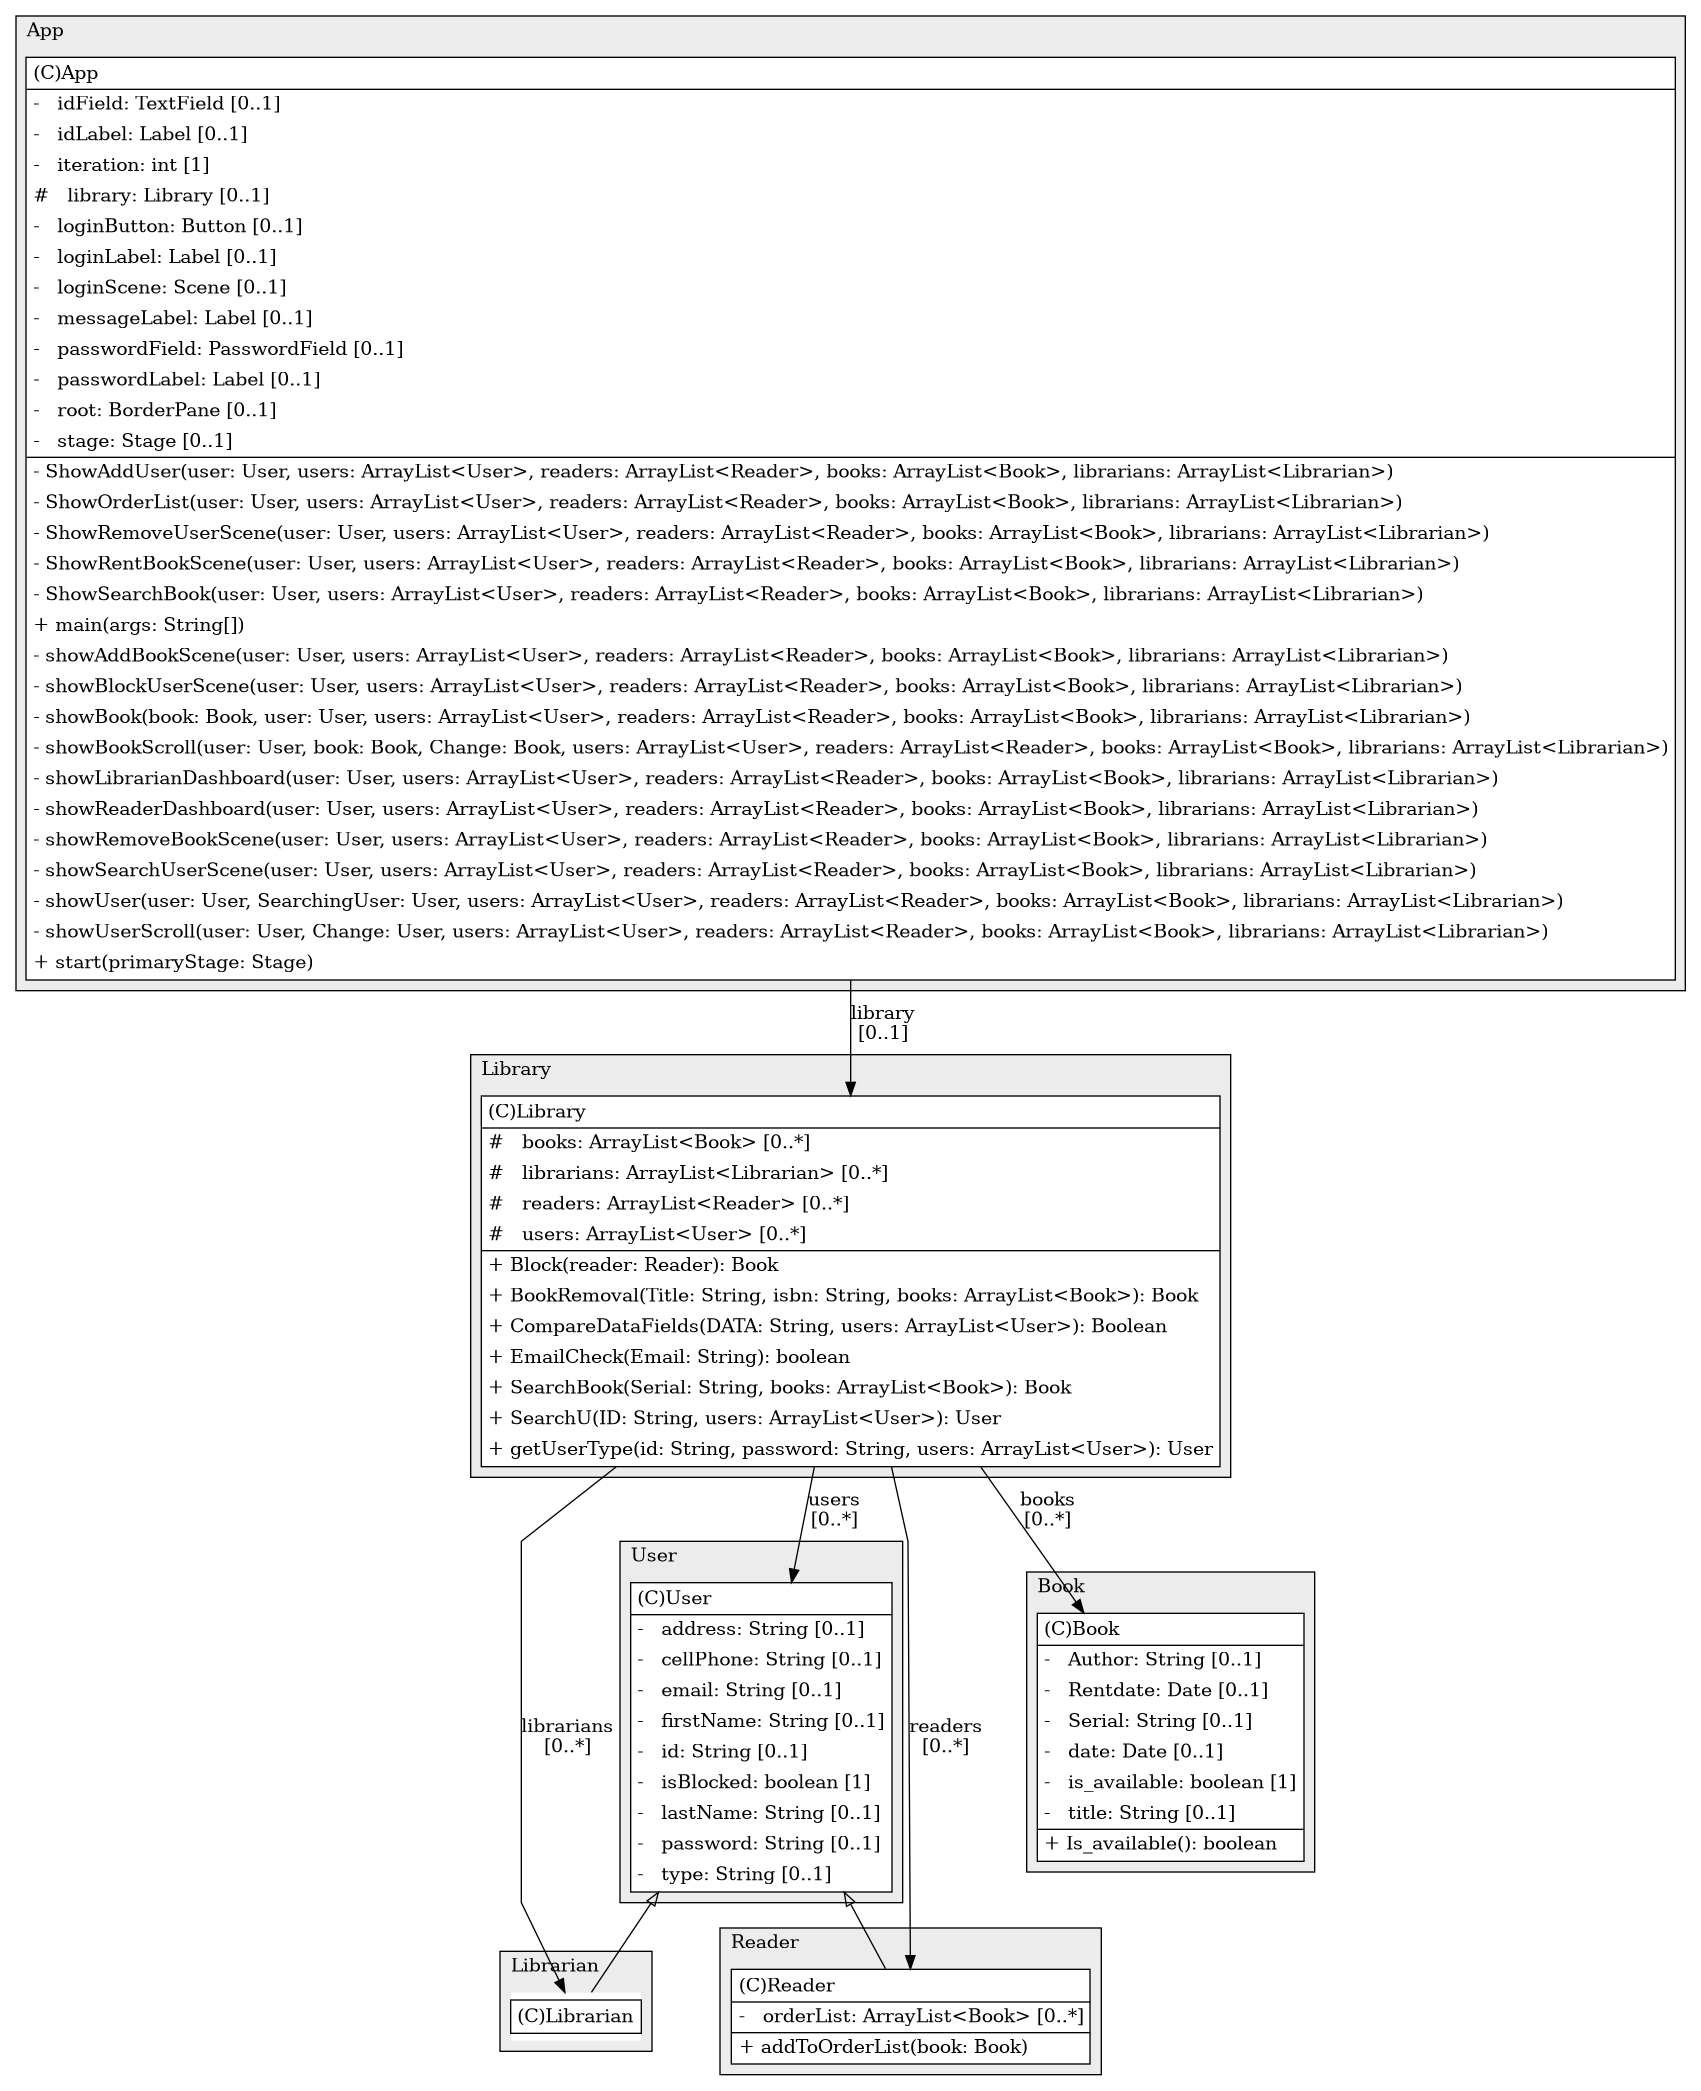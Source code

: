 @startuml

/' diagram meta data start
config=StructureConfiguration;
{
  "projectClassification": {
    "searchMode": "OpenProject", // OpenProject, AllProjects
    "includedProjects": "",
    "pathEndKeywords": "*.impl",
    "isClientPath": "",
    "isClientName": "",
    "isTestPath": "",
    "isTestName": "",
    "isMappingPath": "",
    "isMappingName": "",
    "isDataAccessPath": "",
    "isDataAccessName": "",
    "isDataStructurePath": "",
    "isDataStructureName": "",
    "isInterfaceStructuresPath": "",
    "isInterfaceStructuresName": "",
    "isEntryPointPath": "",
    "isEntryPointName": "",
    "treatFinalFieldsAsMandatory": false
  },
  "graphRestriction": {
    "classPackageExcludeFilter": "",
    "classPackageIncludeFilter": "",
    "classNameExcludeFilter": "",
    "classNameIncludeFilter": "",
    "methodNameExcludeFilter": "",
    "methodNameIncludeFilter": "",
    "removeByInheritance": "", // inheritance/annotation based filtering is done in a second step
    "removeByAnnotation": "",
    "removeByClassPackage": "", // cleanup the graph after inheritance/annotation based filtering is done
    "removeByClassName": "",
    "cutMappings": false,
    "cutEnum": true,
    "cutTests": true,
    "cutClient": true,
    "cutDataAccess": false,
    "cutInterfaceStructures": false,
    "cutDataStructures": false,
    "cutGetterAndSetter": true,
    "cutConstructors": true
  },
  "graphTraversal": {
    "forwardDepth": 3,
    "backwardDepth": 3,
    "classPackageExcludeFilter": "",
    "classPackageIncludeFilter": "",
    "classNameExcludeFilter": "",
    "classNameIncludeFilter": "",
    "methodNameExcludeFilter": "",
    "methodNameIncludeFilter": "",
    "hideMappings": false,
    "hideDataStructures": false,
    "hidePrivateMethods": true,
    "hideInterfaceCalls": true, // indirection: implementation -> interface (is hidden) -> implementation
    "onlyShowApplicationEntryPoints": false, // root node is included
    "useMethodCallsForStructureDiagram": "ForwardOnly" // ForwardOnly, BothDirections, No
  },
  "details": {
    "aggregation": "GroupByClass", // ByClass, GroupByClass, None
    "showClassGenericTypes": true,
    "showMethods": true,
    "showMethodParameterNames": true,
    "showMethodParameterTypes": true,
    "showMethodReturnType": true,
    "showPackageLevels": 2,
    "showDetailedClassStructure": true
  },
  "rootClass": "Library",
  "extensionCallbackMethod": "" // qualified.class.name#methodName - signature: public static String method(String)
}
diagram meta data end '/



digraph g {
    rankdir="TB"
    splines=polyline
    

'nodes 
subgraph cluster_1478241800 { 
   	label=Librarian
	labeljust=l
	fillcolor="#ececec"
	style=filled
   
   Librarian1478241800[
	label=<<TABLE BORDER="1" CELLBORDER="0" CELLPADDING="4" CELLSPACING="0">
<TR><TD ALIGN="LEFT" >(C)Librarian</TD></TR>
</TABLE>>
	style=filled
	margin=0
	shape=plaintext
	fillcolor="#FFFFFF"
];
} 

subgraph cluster_1830861979 { 
   	label=Library
	labeljust=l
	fillcolor="#ececec"
	style=filled
   
   Library1830861979[
	label=<<TABLE BORDER="1" CELLBORDER="0" CELLPADDING="4" CELLSPACING="0">
<TR><TD ALIGN="LEFT" >(C)Library</TD></TR>
<HR/>
<TR><TD ALIGN="LEFT" >#   books: ArrayList&lt;Book&gt; [0..*]</TD></TR>
<TR><TD ALIGN="LEFT" >#   librarians: ArrayList&lt;Librarian&gt; [0..*]</TD></TR>
<TR><TD ALIGN="LEFT" >#   readers: ArrayList&lt;Reader&gt; [0..*]</TD></TR>
<TR><TD ALIGN="LEFT" >#   users: ArrayList&lt;User&gt; [0..*]</TD></TR>
<HR/>
<TR><TD ALIGN="LEFT" >+ Block(reader: Reader): Book</TD></TR>
<TR><TD ALIGN="LEFT" >+ BookRemoval(Title: String, isbn: String, books: ArrayList&lt;Book&gt;): Book</TD></TR>
<TR><TD ALIGN="LEFT" >+ CompareDataFields(DATA: String, users: ArrayList&lt;User&gt;): Boolean</TD></TR>
<TR><TD ALIGN="LEFT" >+ EmailCheck(Email: String): boolean</TD></TR>
<TR><TD ALIGN="LEFT" >+ SearchBook(Serial: String, books: ArrayList&lt;Book&gt;): Book</TD></TR>
<TR><TD ALIGN="LEFT" >+ SearchU(ID: String, users: ArrayList&lt;User&gt;): User</TD></TR>
<TR><TD ALIGN="LEFT" >+ getUserType(id: String, password: String, users: ArrayList&lt;User&gt;): User</TD></TR>
</TABLE>>
	style=filled
	margin=0
	shape=plaintext
	fillcolor="#FFFFFF"
];
} 

subgraph cluster_1851112221 { 
   	label=Reader
	labeljust=l
	fillcolor="#ececec"
	style=filled
   
   Reader1851112221[
	label=<<TABLE BORDER="1" CELLBORDER="0" CELLPADDING="4" CELLSPACING="0">
<TR><TD ALIGN="LEFT" >(C)Reader</TD></TR>
<HR/>
<TR><TD ALIGN="LEFT" >-   orderList: ArrayList&lt;Book&gt; [0..*]</TD></TR>
<HR/>
<TR><TD ALIGN="LEFT" >+ addToOrderList(book: Book)</TD></TR>
</TABLE>>
	style=filled
	margin=0
	shape=plaintext
	fillcolor="#FFFFFF"
];
} 

subgraph cluster_2076425 { 
   	label=Book
	labeljust=l
	fillcolor="#ececec"
	style=filled
   
   Book2076425[
	label=<<TABLE BORDER="1" CELLBORDER="0" CELLPADDING="4" CELLSPACING="0">
<TR><TD ALIGN="LEFT" >(C)Book</TD></TR>
<HR/>
<TR><TD ALIGN="LEFT" >-   Author: String [0..1]</TD></TR>
<TR><TD ALIGN="LEFT" >-   Rentdate: Date [0..1]</TD></TR>
<TR><TD ALIGN="LEFT" >-   Serial: String [0..1]</TD></TR>
<TR><TD ALIGN="LEFT" >-   date: Date [0..1]</TD></TR>
<TR><TD ALIGN="LEFT" >-   is_available: boolean [1]</TD></TR>
<TR><TD ALIGN="LEFT" >-   title: String [0..1]</TD></TR>
<HR/>
<TR><TD ALIGN="LEFT" >+ Is_available(): boolean</TD></TR>
</TABLE>>
	style=filled
	margin=0
	shape=plaintext
	fillcolor="#FFFFFF"
];
} 

subgraph cluster_2645995 { 
   	label=User
	labeljust=l
	fillcolor="#ececec"
	style=filled
   
   User2645995[
	label=<<TABLE BORDER="1" CELLBORDER="0" CELLPADDING="4" CELLSPACING="0">
<TR><TD ALIGN="LEFT" >(C)User</TD></TR>
<HR/>
<TR><TD ALIGN="LEFT" >-   address: String [0..1]</TD></TR>
<TR><TD ALIGN="LEFT" >-   cellPhone: String [0..1]</TD></TR>
<TR><TD ALIGN="LEFT" >-   email: String [0..1]</TD></TR>
<TR><TD ALIGN="LEFT" >-   firstName: String [0..1]</TD></TR>
<TR><TD ALIGN="LEFT" >-   id: String [0..1]</TD></TR>
<TR><TD ALIGN="LEFT" >-   isBlocked: boolean [1]</TD></TR>
<TR><TD ALIGN="LEFT" >-   lastName: String [0..1]</TD></TR>
<TR><TD ALIGN="LEFT" >-   password: String [0..1]</TD></TR>
<TR><TD ALIGN="LEFT" >-   type: String [0..1]</TD></TR>
</TABLE>>
	style=filled
	margin=0
	shape=plaintext
	fillcolor="#FFFFFF"
];
} 

subgraph cluster_66049 { 
   	label=App
	labeljust=l
	fillcolor="#ececec"
	style=filled
   
   App66049[
	label=<<TABLE BORDER="1" CELLBORDER="0" CELLPADDING="4" CELLSPACING="0">
<TR><TD ALIGN="LEFT" >(C)App</TD></TR>
<HR/>
<TR><TD ALIGN="LEFT" >-   idField: TextField [0..1]</TD></TR>
<TR><TD ALIGN="LEFT" >-   idLabel: Label [0..1]</TD></TR>
<TR><TD ALIGN="LEFT" >-   iteration: int [1]</TD></TR>
<TR><TD ALIGN="LEFT" >#   library: Library [0..1]</TD></TR>
<TR><TD ALIGN="LEFT" >-   loginButton: Button [0..1]</TD></TR>
<TR><TD ALIGN="LEFT" >-   loginLabel: Label [0..1]</TD></TR>
<TR><TD ALIGN="LEFT" >-   loginScene: Scene [0..1]</TD></TR>
<TR><TD ALIGN="LEFT" >-   messageLabel: Label [0..1]</TD></TR>
<TR><TD ALIGN="LEFT" >-   passwordField: PasswordField [0..1]</TD></TR>
<TR><TD ALIGN="LEFT" >-   passwordLabel: Label [0..1]</TD></TR>
<TR><TD ALIGN="LEFT" >-   root: BorderPane [0..1]</TD></TR>
<TR><TD ALIGN="LEFT" >-   stage: Stage [0..1]</TD></TR>
<HR/>
<TR><TD ALIGN="LEFT" >- ShowAddUser(user: User, users: ArrayList&lt;User&gt;, readers: ArrayList&lt;Reader&gt;, books: ArrayList&lt;Book&gt;, librarians: ArrayList&lt;Librarian&gt;)</TD></TR>
<TR><TD ALIGN="LEFT" >- ShowOrderList(user: User, users: ArrayList&lt;User&gt;, readers: ArrayList&lt;Reader&gt;, books: ArrayList&lt;Book&gt;, librarians: ArrayList&lt;Librarian&gt;)</TD></TR>
<TR><TD ALIGN="LEFT" >- ShowRemoveUserScene(user: User, users: ArrayList&lt;User&gt;, readers: ArrayList&lt;Reader&gt;, books: ArrayList&lt;Book&gt;, librarians: ArrayList&lt;Librarian&gt;)</TD></TR>
<TR><TD ALIGN="LEFT" >- ShowRentBookScene(user: User, users: ArrayList&lt;User&gt;, readers: ArrayList&lt;Reader&gt;, books: ArrayList&lt;Book&gt;, librarians: ArrayList&lt;Librarian&gt;)</TD></TR>
<TR><TD ALIGN="LEFT" >- ShowSearchBook(user: User, users: ArrayList&lt;User&gt;, readers: ArrayList&lt;Reader&gt;, books: ArrayList&lt;Book&gt;, librarians: ArrayList&lt;Librarian&gt;)</TD></TR>
<TR><TD ALIGN="LEFT" >+ main(args: String[])</TD></TR>
<TR><TD ALIGN="LEFT" >- showAddBookScene(user: User, users: ArrayList&lt;User&gt;, readers: ArrayList&lt;Reader&gt;, books: ArrayList&lt;Book&gt;, librarians: ArrayList&lt;Librarian&gt;)</TD></TR>
<TR><TD ALIGN="LEFT" >- showBlockUserScene(user: User, users: ArrayList&lt;User&gt;, readers: ArrayList&lt;Reader&gt;, books: ArrayList&lt;Book&gt;, librarians: ArrayList&lt;Librarian&gt;)</TD></TR>
<TR><TD ALIGN="LEFT" >- showBook(book: Book, user: User, users: ArrayList&lt;User&gt;, readers: ArrayList&lt;Reader&gt;, books: ArrayList&lt;Book&gt;, librarians: ArrayList&lt;Librarian&gt;)</TD></TR>
<TR><TD ALIGN="LEFT" >- showBookScroll(user: User, book: Book, Change: Book, users: ArrayList&lt;User&gt;, readers: ArrayList&lt;Reader&gt;, books: ArrayList&lt;Book&gt;, librarians: ArrayList&lt;Librarian&gt;)</TD></TR>
<TR><TD ALIGN="LEFT" >- showLibrarianDashboard(user: User, users: ArrayList&lt;User&gt;, readers: ArrayList&lt;Reader&gt;, books: ArrayList&lt;Book&gt;, librarians: ArrayList&lt;Librarian&gt;)</TD></TR>
<TR><TD ALIGN="LEFT" >- showReaderDashboard(user: User, users: ArrayList&lt;User&gt;, readers: ArrayList&lt;Reader&gt;, books: ArrayList&lt;Book&gt;, librarians: ArrayList&lt;Librarian&gt;)</TD></TR>
<TR><TD ALIGN="LEFT" >- showRemoveBookScene(user: User, users: ArrayList&lt;User&gt;, readers: ArrayList&lt;Reader&gt;, books: ArrayList&lt;Book&gt;, librarians: ArrayList&lt;Librarian&gt;)</TD></TR>
<TR><TD ALIGN="LEFT" >- showSearchUserScene(user: User, users: ArrayList&lt;User&gt;, readers: ArrayList&lt;Reader&gt;, books: ArrayList&lt;Book&gt;, librarians: ArrayList&lt;Librarian&gt;)</TD></TR>
<TR><TD ALIGN="LEFT" >- showUser(user: User, SearchingUser: User, users: ArrayList&lt;User&gt;, readers: ArrayList&lt;Reader&gt;, books: ArrayList&lt;Book&gt;, librarians: ArrayList&lt;Librarian&gt;)</TD></TR>
<TR><TD ALIGN="LEFT" >- showUserScroll(user: User, Change: User, users: ArrayList&lt;User&gt;, readers: ArrayList&lt;Reader&gt;, books: ArrayList&lt;Book&gt;, librarians: ArrayList&lt;Librarian&gt;)</TD></TR>
<TR><TD ALIGN="LEFT" >+ start(primaryStage: Stage)</TD></TR>
</TABLE>>
	style=filled
	margin=0
	shape=plaintext
	fillcolor="#FFFFFF"
];
} 

'edges    
App66049 -> Library1830861979[label="library
[0..1]"];
Library1830861979 -> Book2076425[label="books
[0..*]"];
Library1830861979 -> Librarian1478241800[label="librarians
[0..*]"];
Library1830861979 -> Reader1851112221[label="readers
[0..*]"];
Library1830861979 -> User2645995[label="users
[0..*]"];
User2645995 -> Librarian1478241800[arrowhead=none, arrowtail=empty, dir=both];
User2645995 -> Reader1851112221[arrowhead=none, arrowtail=empty, dir=both];
    
}
@enduml